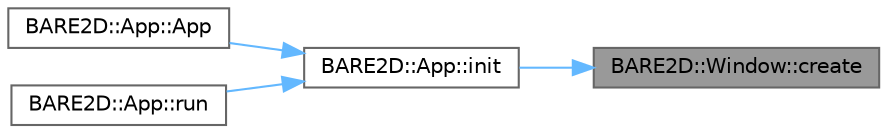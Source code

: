 digraph "BARE2D::Window::create"
{
 // INTERACTIVE_SVG=YES
 // LATEX_PDF_SIZE
  bgcolor="transparent";
  edge [fontname=Helvetica,fontsize=10,labelfontname=Helvetica,labelfontsize=10];
  node [fontname=Helvetica,fontsize=10,shape=box,height=0.2,width=0.4];
  rankdir="RL";
  Node1 [label="BARE2D::Window::create",height=0.2,width=0.4,color="gray40", fillcolor="grey60", style="filled", fontcolor="black",tooltip="This is a graphical window. It holds information about the GL context, as well as the SDL window cont..."];
  Node1 -> Node2 [dir="back",color="steelblue1",style="solid"];
  Node2 [label="BARE2D::App::init",height=0.2,width=0.4,color="grey40", fillcolor="white", style="filled",URL="$class_b_a_r_e2_d_1_1_app.html#a545e74578c9321aa800aa1673b8dc80e",tooltip="Initializes the applet and engine. Creates a window, held within this App. Only for internal use."];
  Node2 -> Node3 [dir="back",color="steelblue1",style="solid"];
  Node3 [label="BARE2D::App::App",height=0.2,width=0.4,color="grey40", fillcolor="white", style="filled",URL="$class_b_a_r_e2_d_1_1_app.html#a5940a478d28f6e4d9da675023aa26144",tooltip=" "];
  Node2 -> Node4 [dir="back",color="steelblue1",style="solid"];
  Node4 [label="BARE2D::App::run",height=0.2,width=0.4,color="grey40", fillcolor="white", style="filled",URL="$class_b_a_r_e2_d_1_1_app.html#a767c055c78bbf86b34bbd47e4b05ee01",tooltip="Runs the program! Starts the update-draw loop."];
}
